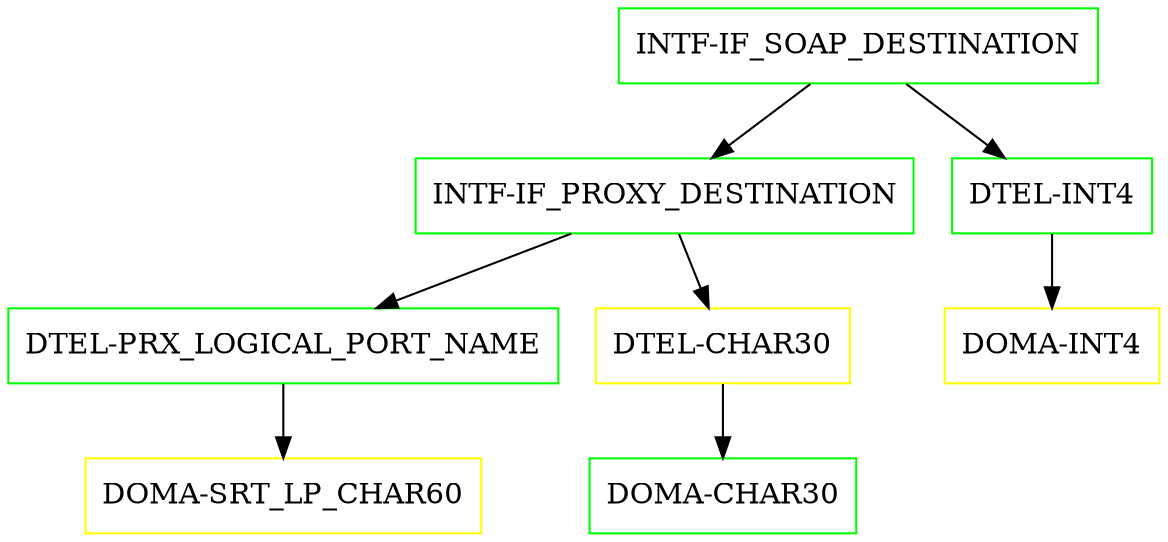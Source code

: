 digraph G {
  "INTF-IF_SOAP_DESTINATION" [shape=box,color=green];
  "INTF-IF_PROXY_DESTINATION" [shape=box,color=green,URL="./INTF_IF_PROXY_DESTINATION.html"];
  "DTEL-PRX_LOGICAL_PORT_NAME" [shape=box,color=green,URL="./DTEL_PRX_LOGICAL_PORT_NAME.html"];
  "DOMA-SRT_LP_CHAR60" [shape=box,color=yellow,URL="./DOMA_SRT_LP_CHAR60.html"];
  "DTEL-CHAR30" [shape=box,color=yellow,URL="./DTEL_CHAR30.html"];
  "DOMA-CHAR30" [shape=box,color=green,URL="./DOMA_CHAR30.html"];
  "DTEL-INT4" [shape=box,color=green,URL="./DTEL_INT4.html"];
  "DOMA-INT4" [shape=box,color=yellow,URL="./DOMA_INT4.html"];
  "INTF-IF_SOAP_DESTINATION" -> "DTEL-INT4";
  "INTF-IF_SOAP_DESTINATION" -> "INTF-IF_PROXY_DESTINATION";
  "INTF-IF_PROXY_DESTINATION" -> "DTEL-CHAR30";
  "INTF-IF_PROXY_DESTINATION" -> "DTEL-PRX_LOGICAL_PORT_NAME";
  "DTEL-PRX_LOGICAL_PORT_NAME" -> "DOMA-SRT_LP_CHAR60";
  "DTEL-CHAR30" -> "DOMA-CHAR30";
  "DTEL-INT4" -> "DOMA-INT4";
}
